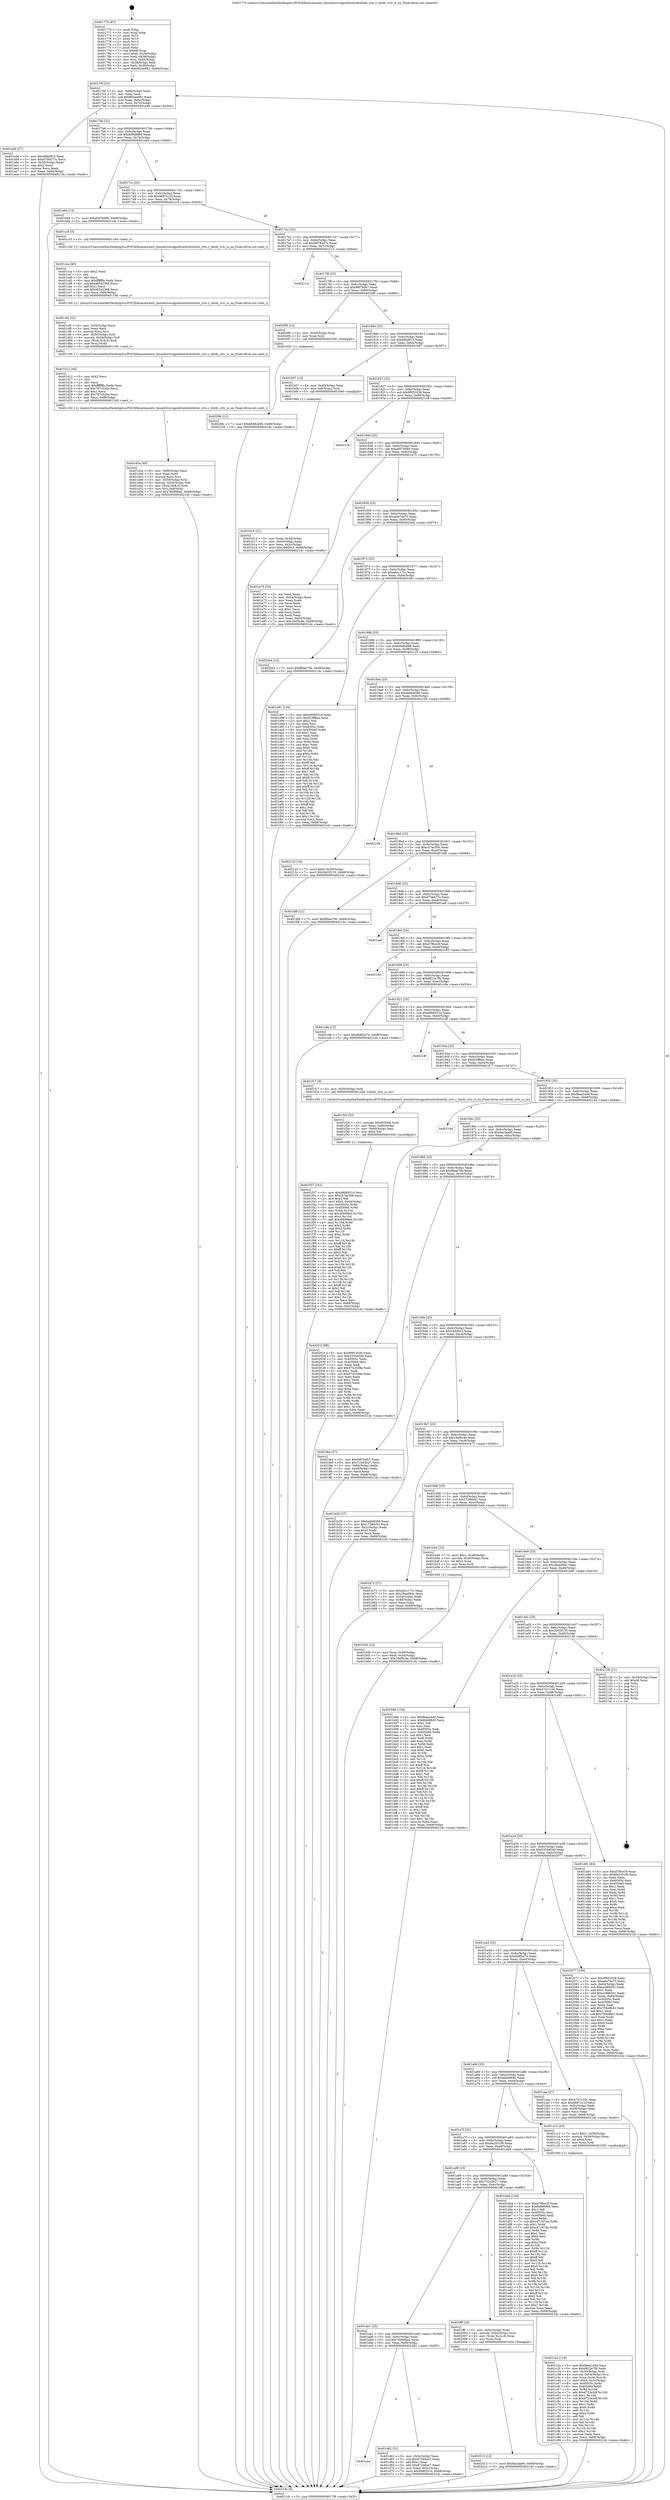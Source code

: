 digraph "0x401770" {
  label = "0x401770 (/mnt/c/Users/mathe/Desktop/tcc/POCII/binaries/extr_linuxdriversgpudrmtilcdctilcdc_crtc.c_tilcdc_crtc_is_on_Final-ollvm.out::main(0))"
  labelloc = "t"
  node[shape=record]

  Entry [label="",width=0.3,height=0.3,shape=circle,fillcolor=black,style=filled]
  "0x40179f" [label="{
     0x40179f [23]\l
     | [instrs]\l
     &nbsp;&nbsp;0x40179f \<+3\>: mov -0x68(%rbp),%eax\l
     &nbsp;&nbsp;0x4017a2 \<+2\>: mov %eax,%ecx\l
     &nbsp;&nbsp;0x4017a4 \<+6\>: sub $0x882ee681,%ecx\l
     &nbsp;&nbsp;0x4017aa \<+3\>: mov %eax,-0x6c(%rbp)\l
     &nbsp;&nbsp;0x4017ad \<+3\>: mov %ecx,-0x70(%rbp)\l
     &nbsp;&nbsp;0x4017b0 \<+6\>: je 0000000000401ad4 \<main+0x364\>\l
  }"]
  "0x401ad4" [label="{
     0x401ad4 [27]\l
     | [instrs]\l
     &nbsp;&nbsp;0x401ad4 \<+5\>: mov $0x99fa8f15,%eax\l
     &nbsp;&nbsp;0x401ad9 \<+5\>: mov $0xd756d77e,%ecx\l
     &nbsp;&nbsp;0x401ade \<+3\>: mov -0x30(%rbp),%edx\l
     &nbsp;&nbsp;0x401ae1 \<+3\>: cmp $0x2,%edx\l
     &nbsp;&nbsp;0x401ae4 \<+3\>: cmovne %ecx,%eax\l
     &nbsp;&nbsp;0x401ae7 \<+3\>: mov %eax,-0x68(%rbp)\l
     &nbsp;&nbsp;0x401aea \<+5\>: jmp 00000000004021dc \<main+0xa6c\>\l
  }"]
  "0x4017b6" [label="{
     0x4017b6 [22]\l
     | [instrs]\l
     &nbsp;&nbsp;0x4017b6 \<+5\>: jmp 00000000004017bb \<main+0x4b\>\l
     &nbsp;&nbsp;0x4017bb \<+3\>: mov -0x6c(%rbp),%eax\l
     &nbsp;&nbsp;0x4017be \<+5\>: sub $0x8d9d9f6d,%eax\l
     &nbsp;&nbsp;0x4017c3 \<+3\>: mov %eax,-0x74(%rbp)\l
     &nbsp;&nbsp;0x4017c6 \<+6\>: je 0000000000401e64 \<main+0x6f4\>\l
  }"]
  "0x4021dc" [label="{
     0x4021dc [5]\l
     | [instrs]\l
     &nbsp;&nbsp;0x4021dc \<+5\>: jmp 000000000040179f \<main+0x2f\>\l
  }"]
  "0x401770" [label="{
     0x401770 [47]\l
     | [instrs]\l
     &nbsp;&nbsp;0x401770 \<+1\>: push %rbp\l
     &nbsp;&nbsp;0x401771 \<+3\>: mov %rsp,%rbp\l
     &nbsp;&nbsp;0x401774 \<+2\>: push %r15\l
     &nbsp;&nbsp;0x401776 \<+2\>: push %r14\l
     &nbsp;&nbsp;0x401778 \<+2\>: push %r13\l
     &nbsp;&nbsp;0x40177a \<+2\>: push %r12\l
     &nbsp;&nbsp;0x40177c \<+1\>: push %rbx\l
     &nbsp;&nbsp;0x40177d \<+7\>: sub $0xd8,%rsp\l
     &nbsp;&nbsp;0x401784 \<+7\>: movl $0x0,-0x34(%rbp)\l
     &nbsp;&nbsp;0x40178b \<+3\>: mov %edi,-0x38(%rbp)\l
     &nbsp;&nbsp;0x40178e \<+4\>: mov %rsi,-0x40(%rbp)\l
     &nbsp;&nbsp;0x401792 \<+3\>: mov -0x38(%rbp),%edi\l
     &nbsp;&nbsp;0x401795 \<+3\>: mov %edi,-0x30(%rbp)\l
     &nbsp;&nbsp;0x401798 \<+7\>: movl $0x882ee681,-0x68(%rbp)\l
  }"]
  Exit [label="",width=0.3,height=0.3,shape=circle,fillcolor=black,style=filled,peripheries=2]
  "0x401e64" [label="{
     0x401e64 [12]\l
     | [instrs]\l
     &nbsp;&nbsp;0x401e64 \<+7\>: movl $0xa0078480,-0x68(%rbp)\l
     &nbsp;&nbsp;0x401e6b \<+5\>: jmp 00000000004021dc \<main+0xa6c\>\l
  }"]
  "0x4017cc" [label="{
     0x4017cc [22]\l
     | [instrs]\l
     &nbsp;&nbsp;0x4017cc \<+5\>: jmp 00000000004017d1 \<main+0x61\>\l
     &nbsp;&nbsp;0x4017d1 \<+3\>: mov -0x6c(%rbp),%eax\l
     &nbsp;&nbsp;0x4017d4 \<+5\>: sub $0x9687e12f,%eax\l
     &nbsp;&nbsp;0x4017d9 \<+3\>: mov %eax,-0x78(%rbp)\l
     &nbsp;&nbsp;0x4017dc \<+6\>: je 0000000000401cc5 \<main+0x555\>\l
  }"]
  "0x4020fc" [label="{
     0x4020fc [12]\l
     | [instrs]\l
     &nbsp;&nbsp;0x4020fc \<+7\>: movl $0xb848cb98,-0x68(%rbp)\l
     &nbsp;&nbsp;0x402103 \<+5\>: jmp 00000000004021dc \<main+0xa6c\>\l
  }"]
  "0x401cc5" [label="{
     0x401cc5 [5]\l
     | [instrs]\l
     &nbsp;&nbsp;0x401cc5 \<+5\>: call 0000000000401160 \<next_i\>\l
     | [calls]\l
     &nbsp;&nbsp;0x401160 \{1\} (/mnt/c/Users/mathe/Desktop/tcc/POCII/binaries/extr_linuxdriversgpudrmtilcdctilcdc_crtc.c_tilcdc_crtc_is_on_Final-ollvm.out::next_i)\l
  }"]
  "0x4017e2" [label="{
     0x4017e2 [22]\l
     | [instrs]\l
     &nbsp;&nbsp;0x4017e2 \<+5\>: jmp 00000000004017e7 \<main+0x77\>\l
     &nbsp;&nbsp;0x4017e7 \<+3\>: mov -0x6c(%rbp),%eax\l
     &nbsp;&nbsp;0x4017ea \<+5\>: sub $0x99783d7e,%eax\l
     &nbsp;&nbsp;0x4017ef \<+3\>: mov %eax,-0x7c(%rbp)\l
     &nbsp;&nbsp;0x4017f2 \<+6\>: je 0000000000402114 \<main+0x9a4\>\l
  }"]
  "0x402013" [label="{
     0x402013 [12]\l
     | [instrs]\l
     &nbsp;&nbsp;0x402013 \<+7\>: movl $0xfea3aa00,-0x68(%rbp)\l
     &nbsp;&nbsp;0x40201a \<+5\>: jmp 00000000004021dc \<main+0xa6c\>\l
  }"]
  "0x402114" [label="{
     0x402114\l
  }", style=dashed]
  "0x4017f8" [label="{
     0x4017f8 [22]\l
     | [instrs]\l
     &nbsp;&nbsp;0x4017f8 \<+5\>: jmp 00000000004017fd \<main+0x8d\>\l
     &nbsp;&nbsp;0x4017fd \<+3\>: mov -0x6c(%rbp),%eax\l
     &nbsp;&nbsp;0x401800 \<+5\>: sub $0x99f7b0b7,%eax\l
     &nbsp;&nbsp;0x401805 \<+3\>: mov %eax,-0x80(%rbp)\l
     &nbsp;&nbsp;0x401808 \<+6\>: je 00000000004020f0 \<main+0x980\>\l
  }"]
  "0x401f37" [label="{
     0x401f37 [161]\l
     | [instrs]\l
     &nbsp;&nbsp;0x401f37 \<+5\>: mov $0xd908551d,%esi\l
     &nbsp;&nbsp;0x401f3c \<+5\>: mov $0xc57ac30b,%ecx\l
     &nbsp;&nbsp;0x401f41 \<+2\>: mov $0x1,%dl\l
     &nbsp;&nbsp;0x401f43 \<+7\>: movl $0x0,-0x64(%rbp)\l
     &nbsp;&nbsp;0x401f4a \<+8\>: mov 0x40505c,%r8d\l
     &nbsp;&nbsp;0x401f52 \<+8\>: mov 0x405060,%r9d\l
     &nbsp;&nbsp;0x401f5a \<+3\>: mov %r8d,%r10d\l
     &nbsp;&nbsp;0x401f5d \<+7\>: sub $0x4f499fe0,%r10d\l
     &nbsp;&nbsp;0x401f64 \<+4\>: sub $0x1,%r10d\l
     &nbsp;&nbsp;0x401f68 \<+7\>: add $0x4f499fe0,%r10d\l
     &nbsp;&nbsp;0x401f6f \<+4\>: imul %r10d,%r8d\l
     &nbsp;&nbsp;0x401f73 \<+4\>: and $0x1,%r8d\l
     &nbsp;&nbsp;0x401f77 \<+4\>: cmp $0x0,%r8d\l
     &nbsp;&nbsp;0x401f7b \<+4\>: sete %r11b\l
     &nbsp;&nbsp;0x401f7f \<+4\>: cmp $0xa,%r9d\l
     &nbsp;&nbsp;0x401f83 \<+3\>: setl %bl\l
     &nbsp;&nbsp;0x401f86 \<+3\>: mov %r11b,%r14b\l
     &nbsp;&nbsp;0x401f89 \<+4\>: xor $0xff,%r14b\l
     &nbsp;&nbsp;0x401f8d \<+3\>: mov %bl,%r15b\l
     &nbsp;&nbsp;0x401f90 \<+4\>: xor $0xff,%r15b\l
     &nbsp;&nbsp;0x401f94 \<+3\>: xor $0x0,%dl\l
     &nbsp;&nbsp;0x401f97 \<+3\>: mov %r14b,%r12b\l
     &nbsp;&nbsp;0x401f9a \<+4\>: and $0x0,%r12b\l
     &nbsp;&nbsp;0x401f9e \<+3\>: and %dl,%r11b\l
     &nbsp;&nbsp;0x401fa1 \<+3\>: mov %r15b,%r13b\l
     &nbsp;&nbsp;0x401fa4 \<+4\>: and $0x0,%r13b\l
     &nbsp;&nbsp;0x401fa8 \<+2\>: and %dl,%bl\l
     &nbsp;&nbsp;0x401faa \<+3\>: or %r11b,%r12b\l
     &nbsp;&nbsp;0x401fad \<+3\>: or %bl,%r13b\l
     &nbsp;&nbsp;0x401fb0 \<+3\>: xor %r13b,%r12b\l
     &nbsp;&nbsp;0x401fb3 \<+3\>: or %r15b,%r14b\l
     &nbsp;&nbsp;0x401fb6 \<+4\>: xor $0xff,%r14b\l
     &nbsp;&nbsp;0x401fba \<+3\>: or $0x0,%dl\l
     &nbsp;&nbsp;0x401fbd \<+3\>: and %dl,%r14b\l
     &nbsp;&nbsp;0x401fc0 \<+3\>: or %r14b,%r12b\l
     &nbsp;&nbsp;0x401fc3 \<+4\>: test $0x1,%r12b\l
     &nbsp;&nbsp;0x401fc7 \<+3\>: cmovne %ecx,%esi\l
     &nbsp;&nbsp;0x401fca \<+3\>: mov %esi,-0x68(%rbp)\l
     &nbsp;&nbsp;0x401fcd \<+6\>: mov %eax,-0xfc(%rbp)\l
     &nbsp;&nbsp;0x401fd3 \<+5\>: jmp 00000000004021dc \<main+0xa6c\>\l
  }"]
  "0x4020f0" [label="{
     0x4020f0 [12]\l
     | [instrs]\l
     &nbsp;&nbsp;0x4020f0 \<+4\>: mov -0x50(%rbp),%rax\l
     &nbsp;&nbsp;0x4020f4 \<+3\>: mov %rax,%rdi\l
     &nbsp;&nbsp;0x4020f7 \<+5\>: call 0000000000401030 \<free@plt\>\l
     | [calls]\l
     &nbsp;&nbsp;0x401030 \{1\} (unknown)\l
  }"]
  "0x40180e" [label="{
     0x40180e [25]\l
     | [instrs]\l
     &nbsp;&nbsp;0x40180e \<+5\>: jmp 0000000000401813 \<main+0xa3\>\l
     &nbsp;&nbsp;0x401813 \<+3\>: mov -0x6c(%rbp),%eax\l
     &nbsp;&nbsp;0x401816 \<+5\>: sub $0x99fa8f15,%eax\l
     &nbsp;&nbsp;0x40181b \<+6\>: mov %eax,-0x84(%rbp)\l
     &nbsp;&nbsp;0x401821 \<+6\>: je 0000000000401b07 \<main+0x397\>\l
  }"]
  "0x401f20" [label="{
     0x401f20 [23]\l
     | [instrs]\l
     &nbsp;&nbsp;0x401f20 \<+10\>: movabs $0x4030b6,%rdi\l
     &nbsp;&nbsp;0x401f2a \<+3\>: mov %eax,-0x60(%rbp)\l
     &nbsp;&nbsp;0x401f2d \<+3\>: mov -0x60(%rbp),%esi\l
     &nbsp;&nbsp;0x401f30 \<+2\>: mov $0x0,%al\l
     &nbsp;&nbsp;0x401f32 \<+5\>: call 0000000000401040 \<printf@plt\>\l
     | [calls]\l
     &nbsp;&nbsp;0x401040 \{1\} (unknown)\l
  }"]
  "0x401b07" [label="{
     0x401b07 [13]\l
     | [instrs]\l
     &nbsp;&nbsp;0x401b07 \<+4\>: mov -0x40(%rbp),%rax\l
     &nbsp;&nbsp;0x401b0b \<+4\>: mov 0x8(%rax),%rdi\l
     &nbsp;&nbsp;0x401b0f \<+5\>: call 0000000000401060 \<atoi@plt\>\l
     | [calls]\l
     &nbsp;&nbsp;0x401060 \{1\} (unknown)\l
  }"]
  "0x401827" [label="{
     0x401827 [25]\l
     | [instrs]\l
     &nbsp;&nbsp;0x401827 \<+5\>: jmp 000000000040182c \<main+0xbc\>\l
     &nbsp;&nbsp;0x40182c \<+3\>: mov -0x6c(%rbp),%eax\l
     &nbsp;&nbsp;0x40182f \<+5\>: sub $0x9f953539,%eax\l
     &nbsp;&nbsp;0x401834 \<+6\>: mov %eax,-0x88(%rbp)\l
     &nbsp;&nbsp;0x40183a \<+6\>: je 00000000004021c8 \<main+0xa58\>\l
  }"]
  "0x401b14" [label="{
     0x401b14 [21]\l
     | [instrs]\l
     &nbsp;&nbsp;0x401b14 \<+3\>: mov %eax,-0x44(%rbp)\l
     &nbsp;&nbsp;0x401b17 \<+3\>: mov -0x44(%rbp),%eax\l
     &nbsp;&nbsp;0x401b1a \<+3\>: mov %eax,-0x2c(%rbp)\l
     &nbsp;&nbsp;0x401b1d \<+7\>: movl $0x24dd0c3,-0x68(%rbp)\l
     &nbsp;&nbsp;0x401b24 \<+5\>: jmp 00000000004021dc \<main+0xa6c\>\l
  }"]
  "0x401aca" [label="{
     0x401aca\l
  }", style=dashed]
  "0x4021c8" [label="{
     0x4021c8\l
  }", style=dashed]
  "0x401840" [label="{
     0x401840 [25]\l
     | [instrs]\l
     &nbsp;&nbsp;0x401840 \<+5\>: jmp 0000000000401845 \<main+0xd5\>\l
     &nbsp;&nbsp;0x401845 \<+3\>: mov -0x6c(%rbp),%eax\l
     &nbsp;&nbsp;0x401848 \<+5\>: sub $0xa0078480,%eax\l
     &nbsp;&nbsp;0x40184d \<+6\>: mov %eax,-0x8c(%rbp)\l
     &nbsp;&nbsp;0x401853 \<+6\>: je 0000000000401e70 \<main+0x700\>\l
  }"]
  "0x401d62" [label="{
     0x401d62 [31]\l
     | [instrs]\l
     &nbsp;&nbsp;0x401d62 \<+3\>: mov -0x5c(%rbp),%eax\l
     &nbsp;&nbsp;0x401d65 \<+5\>: sub $0x87240ae7,%eax\l
     &nbsp;&nbsp;0x401d6a \<+3\>: add $0x1,%eax\l
     &nbsp;&nbsp;0x401d6d \<+5\>: add $0x87240ae7,%eax\l
     &nbsp;&nbsp;0x401d72 \<+3\>: mov %eax,-0x5c(%rbp)\l
     &nbsp;&nbsp;0x401d75 \<+7\>: movl $0x6b8f2d7e,-0x68(%rbp)\l
     &nbsp;&nbsp;0x401d7c \<+5\>: jmp 00000000004021dc \<main+0xa6c\>\l
  }"]
  "0x401e70" [label="{
     0x401e70 [33]\l
     | [instrs]\l
     &nbsp;&nbsp;0x401e70 \<+2\>: xor %eax,%eax\l
     &nbsp;&nbsp;0x401e72 \<+3\>: mov -0x54(%rbp),%ecx\l
     &nbsp;&nbsp;0x401e75 \<+2\>: mov %eax,%edx\l
     &nbsp;&nbsp;0x401e77 \<+2\>: sub %ecx,%edx\l
     &nbsp;&nbsp;0x401e79 \<+2\>: mov %eax,%ecx\l
     &nbsp;&nbsp;0x401e7b \<+3\>: sub $0x1,%ecx\l
     &nbsp;&nbsp;0x401e7e \<+2\>: add %ecx,%edx\l
     &nbsp;&nbsp;0x401e80 \<+2\>: sub %edx,%eax\l
     &nbsp;&nbsp;0x401e82 \<+3\>: mov %eax,-0x54(%rbp)\l
     &nbsp;&nbsp;0x401e85 \<+7\>: movl $0x16ef0c4e,-0x68(%rbp)\l
     &nbsp;&nbsp;0x401e8c \<+5\>: jmp 00000000004021dc \<main+0xa6c\>\l
  }"]
  "0x401859" [label="{
     0x401859 [25]\l
     | [instrs]\l
     &nbsp;&nbsp;0x401859 \<+5\>: jmp 000000000040185e \<main+0xee\>\l
     &nbsp;&nbsp;0x40185e \<+3\>: mov -0x6c(%rbp),%eax\l
     &nbsp;&nbsp;0x401861 \<+5\>: sub $0xa0e74e75,%eax\l
     &nbsp;&nbsp;0x401866 \<+6\>: mov %eax,-0x90(%rbp)\l
     &nbsp;&nbsp;0x40186c \<+6\>: je 00000000004020e4 \<main+0x974\>\l
  }"]
  "0x401ab1" [label="{
     0x401ab1 [25]\l
     | [instrs]\l
     &nbsp;&nbsp;0x401ab1 \<+5\>: jmp 0000000000401ab6 \<main+0x346\>\l
     &nbsp;&nbsp;0x401ab6 \<+3\>: mov -0x6c(%rbp),%eax\l
     &nbsp;&nbsp;0x401ab9 \<+5\>: sub $0x78d89ba2,%eax\l
     &nbsp;&nbsp;0x401abe \<+6\>: mov %eax,-0xf0(%rbp)\l
     &nbsp;&nbsp;0x401ac4 \<+6\>: je 0000000000401d62 \<main+0x5f2\>\l
  }"]
  "0x4020e4" [label="{
     0x4020e4 [12]\l
     | [instrs]\l
     &nbsp;&nbsp;0x4020e4 \<+7\>: movl $0xff4ae70b,-0x68(%rbp)\l
     &nbsp;&nbsp;0x4020eb \<+5\>: jmp 00000000004021dc \<main+0xa6c\>\l
  }"]
  "0x401872" [label="{
     0x401872 [25]\l
     | [instrs]\l
     &nbsp;&nbsp;0x401872 \<+5\>: jmp 0000000000401877 \<main+0x107\>\l
     &nbsp;&nbsp;0x401877 \<+3\>: mov -0x6c(%rbp),%eax\l
     &nbsp;&nbsp;0x40187a \<+5\>: sub $0xa6cc171c,%eax\l
     &nbsp;&nbsp;0x40187f \<+6\>: mov %eax,-0x94(%rbp)\l
     &nbsp;&nbsp;0x401885 \<+6\>: je 0000000000401e91 \<main+0x721\>\l
  }"]
  "0x401fff" [label="{
     0x401fff [20]\l
     | [instrs]\l
     &nbsp;&nbsp;0x401fff \<+4\>: mov -0x50(%rbp),%rax\l
     &nbsp;&nbsp;0x402003 \<+4\>: movslq -0x64(%rbp),%rcx\l
     &nbsp;&nbsp;0x402007 \<+4\>: mov (%rax,%rcx,8),%rax\l
     &nbsp;&nbsp;0x40200b \<+3\>: mov %rax,%rdi\l
     &nbsp;&nbsp;0x40200e \<+5\>: call 0000000000401030 \<free@plt\>\l
     | [calls]\l
     &nbsp;&nbsp;0x401030 \{1\} (unknown)\l
  }"]
  "0x401e91" [label="{
     0x401e91 [134]\l
     | [instrs]\l
     &nbsp;&nbsp;0x401e91 \<+5\>: mov $0xd908551d,%eax\l
     &nbsp;&nbsp;0x401e96 \<+5\>: mov $0xf23ff6ea,%ecx\l
     &nbsp;&nbsp;0x401e9b \<+2\>: mov $0x1,%dl\l
     &nbsp;&nbsp;0x401e9d \<+2\>: xor %esi,%esi\l
     &nbsp;&nbsp;0x401e9f \<+7\>: mov 0x40505c,%edi\l
     &nbsp;&nbsp;0x401ea6 \<+8\>: mov 0x405060,%r8d\l
     &nbsp;&nbsp;0x401eae \<+3\>: sub $0x1,%esi\l
     &nbsp;&nbsp;0x401eb1 \<+3\>: mov %edi,%r9d\l
     &nbsp;&nbsp;0x401eb4 \<+3\>: add %esi,%r9d\l
     &nbsp;&nbsp;0x401eb7 \<+4\>: imul %r9d,%edi\l
     &nbsp;&nbsp;0x401ebb \<+3\>: and $0x1,%edi\l
     &nbsp;&nbsp;0x401ebe \<+3\>: cmp $0x0,%edi\l
     &nbsp;&nbsp;0x401ec1 \<+4\>: sete %r10b\l
     &nbsp;&nbsp;0x401ec5 \<+4\>: cmp $0xa,%r8d\l
     &nbsp;&nbsp;0x401ec9 \<+4\>: setl %r11b\l
     &nbsp;&nbsp;0x401ecd \<+3\>: mov %r10b,%bl\l
     &nbsp;&nbsp;0x401ed0 \<+3\>: xor $0xff,%bl\l
     &nbsp;&nbsp;0x401ed3 \<+3\>: mov %r11b,%r14b\l
     &nbsp;&nbsp;0x401ed6 \<+4\>: xor $0xff,%r14b\l
     &nbsp;&nbsp;0x401eda \<+3\>: xor $0x1,%dl\l
     &nbsp;&nbsp;0x401edd \<+3\>: mov %bl,%r15b\l
     &nbsp;&nbsp;0x401ee0 \<+4\>: and $0xff,%r15b\l
     &nbsp;&nbsp;0x401ee4 \<+3\>: and %dl,%r10b\l
     &nbsp;&nbsp;0x401ee7 \<+3\>: mov %r14b,%r12b\l
     &nbsp;&nbsp;0x401eea \<+4\>: and $0xff,%r12b\l
     &nbsp;&nbsp;0x401eee \<+3\>: and %dl,%r11b\l
     &nbsp;&nbsp;0x401ef1 \<+3\>: or %r10b,%r15b\l
     &nbsp;&nbsp;0x401ef4 \<+3\>: or %r11b,%r12b\l
     &nbsp;&nbsp;0x401ef7 \<+3\>: xor %r12b,%r15b\l
     &nbsp;&nbsp;0x401efa \<+3\>: or %r14b,%bl\l
     &nbsp;&nbsp;0x401efd \<+3\>: xor $0xff,%bl\l
     &nbsp;&nbsp;0x401f00 \<+3\>: or $0x1,%dl\l
     &nbsp;&nbsp;0x401f03 \<+2\>: and %dl,%bl\l
     &nbsp;&nbsp;0x401f05 \<+3\>: or %bl,%r15b\l
     &nbsp;&nbsp;0x401f08 \<+4\>: test $0x1,%r15b\l
     &nbsp;&nbsp;0x401f0c \<+3\>: cmovne %ecx,%eax\l
     &nbsp;&nbsp;0x401f0f \<+3\>: mov %eax,-0x68(%rbp)\l
     &nbsp;&nbsp;0x401f12 \<+5\>: jmp 00000000004021dc \<main+0xa6c\>\l
  }"]
  "0x40188b" [label="{
     0x40188b [25]\l
     | [instrs]\l
     &nbsp;&nbsp;0x40188b \<+5\>: jmp 0000000000401890 \<main+0x120\>\l
     &nbsp;&nbsp;0x401890 \<+3\>: mov -0x6c(%rbp),%eax\l
     &nbsp;&nbsp;0x401893 \<+5\>: sub $0xb848cb98,%eax\l
     &nbsp;&nbsp;0x401898 \<+6\>: mov %eax,-0x98(%rbp)\l
     &nbsp;&nbsp;0x40189e \<+6\>: je 0000000000402125 \<main+0x9b5\>\l
  }"]
  "0x401a98" [label="{
     0x401a98 [25]\l
     | [instrs]\l
     &nbsp;&nbsp;0x401a98 \<+5\>: jmp 0000000000401a9d \<main+0x32d\>\l
     &nbsp;&nbsp;0x401a9d \<+3\>: mov -0x6c(%rbp),%eax\l
     &nbsp;&nbsp;0x401aa0 \<+5\>: sub $0x732d3b27,%eax\l
     &nbsp;&nbsp;0x401aa5 \<+6\>: mov %eax,-0xec(%rbp)\l
     &nbsp;&nbsp;0x401aab \<+6\>: je 0000000000401fff \<main+0x88f\>\l
  }"]
  "0x402125" [label="{
     0x402125 [19]\l
     | [instrs]\l
     &nbsp;&nbsp;0x402125 \<+7\>: movl $0x0,-0x34(%rbp)\l
     &nbsp;&nbsp;0x40212c \<+7\>: movl $0x2b02f135,-0x68(%rbp)\l
     &nbsp;&nbsp;0x402133 \<+5\>: jmp 00000000004021dc \<main+0xa6c\>\l
  }"]
  "0x4018a4" [label="{
     0x4018a4 [25]\l
     | [instrs]\l
     &nbsp;&nbsp;0x4018a4 \<+5\>: jmp 00000000004018a9 \<main+0x139\>\l
     &nbsp;&nbsp;0x4018a9 \<+3\>: mov -0x6c(%rbp),%eax\l
     &nbsp;&nbsp;0x4018ac \<+5\>: sub $0xbebb828d,%eax\l
     &nbsp;&nbsp;0x4018b1 \<+6\>: mov %eax,-0x9c(%rbp)\l
     &nbsp;&nbsp;0x4018b7 \<+6\>: je 0000000000402108 \<main+0x998\>\l
  }"]
  "0x401dd4" [label="{
     0x401dd4 [144]\l
     | [instrs]\l
     &nbsp;&nbsp;0x401dd4 \<+5\>: mov $0xd7f6ce3f,%eax\l
     &nbsp;&nbsp;0x401dd9 \<+5\>: mov $0x8d9d9f6d,%ecx\l
     &nbsp;&nbsp;0x401dde \<+2\>: mov $0x1,%dl\l
     &nbsp;&nbsp;0x401de0 \<+7\>: mov 0x40505c,%esi\l
     &nbsp;&nbsp;0x401de7 \<+7\>: mov 0x405060,%edi\l
     &nbsp;&nbsp;0x401dee \<+3\>: mov %esi,%r8d\l
     &nbsp;&nbsp;0x401df1 \<+7\>: sub $0xc47197da,%r8d\l
     &nbsp;&nbsp;0x401df8 \<+4\>: sub $0x1,%r8d\l
     &nbsp;&nbsp;0x401dfc \<+7\>: add $0xc47197da,%r8d\l
     &nbsp;&nbsp;0x401e03 \<+4\>: imul %r8d,%esi\l
     &nbsp;&nbsp;0x401e07 \<+3\>: and $0x1,%esi\l
     &nbsp;&nbsp;0x401e0a \<+3\>: cmp $0x0,%esi\l
     &nbsp;&nbsp;0x401e0d \<+4\>: sete %r9b\l
     &nbsp;&nbsp;0x401e11 \<+3\>: cmp $0xa,%edi\l
     &nbsp;&nbsp;0x401e14 \<+4\>: setl %r10b\l
     &nbsp;&nbsp;0x401e18 \<+3\>: mov %r9b,%r11b\l
     &nbsp;&nbsp;0x401e1b \<+4\>: xor $0xff,%r11b\l
     &nbsp;&nbsp;0x401e1f \<+3\>: mov %r10b,%bl\l
     &nbsp;&nbsp;0x401e22 \<+3\>: xor $0xff,%bl\l
     &nbsp;&nbsp;0x401e25 \<+3\>: xor $0x0,%dl\l
     &nbsp;&nbsp;0x401e28 \<+3\>: mov %r11b,%r14b\l
     &nbsp;&nbsp;0x401e2b \<+4\>: and $0x0,%r14b\l
     &nbsp;&nbsp;0x401e2f \<+3\>: and %dl,%r9b\l
     &nbsp;&nbsp;0x401e32 \<+3\>: mov %bl,%r15b\l
     &nbsp;&nbsp;0x401e35 \<+4\>: and $0x0,%r15b\l
     &nbsp;&nbsp;0x401e39 \<+3\>: and %dl,%r10b\l
     &nbsp;&nbsp;0x401e3c \<+3\>: or %r9b,%r14b\l
     &nbsp;&nbsp;0x401e3f \<+3\>: or %r10b,%r15b\l
     &nbsp;&nbsp;0x401e42 \<+3\>: xor %r15b,%r14b\l
     &nbsp;&nbsp;0x401e45 \<+3\>: or %bl,%r11b\l
     &nbsp;&nbsp;0x401e48 \<+4\>: xor $0xff,%r11b\l
     &nbsp;&nbsp;0x401e4c \<+3\>: or $0x0,%dl\l
     &nbsp;&nbsp;0x401e4f \<+3\>: and %dl,%r11b\l
     &nbsp;&nbsp;0x401e52 \<+3\>: or %r11b,%r14b\l
     &nbsp;&nbsp;0x401e55 \<+4\>: test $0x1,%r14b\l
     &nbsp;&nbsp;0x401e59 \<+3\>: cmovne %ecx,%eax\l
     &nbsp;&nbsp;0x401e5c \<+3\>: mov %eax,-0x68(%rbp)\l
     &nbsp;&nbsp;0x401e5f \<+5\>: jmp 00000000004021dc \<main+0xa6c\>\l
  }"]
  "0x402108" [label="{
     0x402108\l
  }", style=dashed]
  "0x4018bd" [label="{
     0x4018bd [25]\l
     | [instrs]\l
     &nbsp;&nbsp;0x4018bd \<+5\>: jmp 00000000004018c2 \<main+0x152\>\l
     &nbsp;&nbsp;0x4018c2 \<+3\>: mov -0x6c(%rbp),%eax\l
     &nbsp;&nbsp;0x4018c5 \<+5\>: sub $0xc57ac30b,%eax\l
     &nbsp;&nbsp;0x4018ca \<+6\>: mov %eax,-0xa0(%rbp)\l
     &nbsp;&nbsp;0x4018d0 \<+6\>: je 0000000000401fd8 \<main+0x868\>\l
  }"]
  "0x401d3a" [label="{
     0x401d3a [40]\l
     | [instrs]\l
     &nbsp;&nbsp;0x401d3a \<+6\>: mov -0xf8(%rbp),%ecx\l
     &nbsp;&nbsp;0x401d40 \<+3\>: imul %eax,%ecx\l
     &nbsp;&nbsp;0x401d43 \<+3\>: movslq %ecx,%rsi\l
     &nbsp;&nbsp;0x401d46 \<+4\>: mov -0x50(%rbp),%rdi\l
     &nbsp;&nbsp;0x401d4a \<+4\>: movslq -0x54(%rbp),%r8\l
     &nbsp;&nbsp;0x401d4e \<+4\>: mov (%rdi,%r8,8),%rdi\l
     &nbsp;&nbsp;0x401d52 \<+4\>: mov %rsi,0x8(%rdi)\l
     &nbsp;&nbsp;0x401d56 \<+7\>: movl $0x78d89ba2,-0x68(%rbp)\l
     &nbsp;&nbsp;0x401d5d \<+5\>: jmp 00000000004021dc \<main+0xa6c\>\l
  }"]
  "0x401fd8" [label="{
     0x401fd8 [12]\l
     | [instrs]\l
     &nbsp;&nbsp;0x401fd8 \<+7\>: movl $0xff4ae70b,-0x68(%rbp)\l
     &nbsp;&nbsp;0x401fdf \<+5\>: jmp 00000000004021dc \<main+0xa6c\>\l
  }"]
  "0x4018d6" [label="{
     0x4018d6 [25]\l
     | [instrs]\l
     &nbsp;&nbsp;0x4018d6 \<+5\>: jmp 00000000004018db \<main+0x16b\>\l
     &nbsp;&nbsp;0x4018db \<+3\>: mov -0x6c(%rbp),%eax\l
     &nbsp;&nbsp;0x4018de \<+5\>: sub $0xd756d77e,%eax\l
     &nbsp;&nbsp;0x4018e3 \<+6\>: mov %eax,-0xa4(%rbp)\l
     &nbsp;&nbsp;0x4018e9 \<+6\>: je 0000000000401aef \<main+0x37f\>\l
  }"]
  "0x401d12" [label="{
     0x401d12 [40]\l
     | [instrs]\l
     &nbsp;&nbsp;0x401d12 \<+5\>: mov $0x2,%ecx\l
     &nbsp;&nbsp;0x401d17 \<+1\>: cltd\l
     &nbsp;&nbsp;0x401d18 \<+2\>: idiv %ecx\l
     &nbsp;&nbsp;0x401d1a \<+6\>: imul $0xfffffffe,%edx,%ecx\l
     &nbsp;&nbsp;0x401d20 \<+6\>: sub $0x787c526e,%ecx\l
     &nbsp;&nbsp;0x401d26 \<+3\>: add $0x1,%ecx\l
     &nbsp;&nbsp;0x401d29 \<+6\>: add $0x787c526e,%ecx\l
     &nbsp;&nbsp;0x401d2f \<+6\>: mov %ecx,-0xf8(%rbp)\l
     &nbsp;&nbsp;0x401d35 \<+5\>: call 0000000000401160 \<next_i\>\l
     | [calls]\l
     &nbsp;&nbsp;0x401160 \{1\} (/mnt/c/Users/mathe/Desktop/tcc/POCII/binaries/extr_linuxdriversgpudrmtilcdctilcdc_crtc.c_tilcdc_crtc_is_on_Final-ollvm.out::next_i)\l
  }"]
  "0x401aef" [label="{
     0x401aef\l
  }", style=dashed]
  "0x4018ef" [label="{
     0x4018ef [25]\l
     | [instrs]\l
     &nbsp;&nbsp;0x4018ef \<+5\>: jmp 00000000004018f4 \<main+0x184\>\l
     &nbsp;&nbsp;0x4018f4 \<+3\>: mov -0x6c(%rbp),%eax\l
     &nbsp;&nbsp;0x4018f7 \<+5\>: sub $0xd7f6ce3f,%eax\l
     &nbsp;&nbsp;0x4018fc \<+6\>: mov %eax,-0xa8(%rbp)\l
     &nbsp;&nbsp;0x401902 \<+6\>: je 0000000000402183 \<main+0xa13\>\l
  }"]
  "0x401cf2" [label="{
     0x401cf2 [32]\l
     | [instrs]\l
     &nbsp;&nbsp;0x401cf2 \<+6\>: mov -0xf4(%rbp),%ecx\l
     &nbsp;&nbsp;0x401cf8 \<+3\>: imul %eax,%ecx\l
     &nbsp;&nbsp;0x401cfb \<+3\>: movslq %ecx,%rsi\l
     &nbsp;&nbsp;0x401cfe \<+4\>: mov -0x50(%rbp),%rdi\l
     &nbsp;&nbsp;0x401d02 \<+4\>: movslq -0x54(%rbp),%r8\l
     &nbsp;&nbsp;0x401d06 \<+4\>: mov (%rdi,%r8,8),%rdi\l
     &nbsp;&nbsp;0x401d0a \<+3\>: mov %rsi,(%rdi)\l
     &nbsp;&nbsp;0x401d0d \<+5\>: call 0000000000401160 \<next_i\>\l
     | [calls]\l
     &nbsp;&nbsp;0x401160 \{1\} (/mnt/c/Users/mathe/Desktop/tcc/POCII/binaries/extr_linuxdriversgpudrmtilcdctilcdc_crtc.c_tilcdc_crtc_is_on_Final-ollvm.out::next_i)\l
  }"]
  "0x402183" [label="{
     0x402183\l
  }", style=dashed]
  "0x401908" [label="{
     0x401908 [25]\l
     | [instrs]\l
     &nbsp;&nbsp;0x401908 \<+5\>: jmp 000000000040190d \<main+0x19d\>\l
     &nbsp;&nbsp;0x40190d \<+3\>: mov -0x6c(%rbp),%eax\l
     &nbsp;&nbsp;0x401910 \<+5\>: sub $0xd822e7fb,%eax\l
     &nbsp;&nbsp;0x401915 \<+6\>: mov %eax,-0xac(%rbp)\l
     &nbsp;&nbsp;0x40191b \<+6\>: je 0000000000401c9e \<main+0x52e\>\l
  }"]
  "0x401cca" [label="{
     0x401cca [40]\l
     | [instrs]\l
     &nbsp;&nbsp;0x401cca \<+5\>: mov $0x2,%ecx\l
     &nbsp;&nbsp;0x401ccf \<+1\>: cltd\l
     &nbsp;&nbsp;0x401cd0 \<+2\>: idiv %ecx\l
     &nbsp;&nbsp;0x401cd2 \<+6\>: imul $0xfffffffe,%edx,%ecx\l
     &nbsp;&nbsp;0x401cd8 \<+6\>: sub $0xa85d2368,%ecx\l
     &nbsp;&nbsp;0x401cde \<+3\>: add $0x1,%ecx\l
     &nbsp;&nbsp;0x401ce1 \<+6\>: add $0xa85d2368,%ecx\l
     &nbsp;&nbsp;0x401ce7 \<+6\>: mov %ecx,-0xf4(%rbp)\l
     &nbsp;&nbsp;0x401ced \<+5\>: call 0000000000401160 \<next_i\>\l
     | [calls]\l
     &nbsp;&nbsp;0x401160 \{1\} (/mnt/c/Users/mathe/Desktop/tcc/POCII/binaries/extr_linuxdriversgpudrmtilcdctilcdc_crtc.c_tilcdc_crtc_is_on_Final-ollvm.out::next_i)\l
  }"]
  "0x401c9e" [label="{
     0x401c9e [12]\l
     | [instrs]\l
     &nbsp;&nbsp;0x401c9e \<+7\>: movl $0x6b8f2d7e,-0x68(%rbp)\l
     &nbsp;&nbsp;0x401ca5 \<+5\>: jmp 00000000004021dc \<main+0xa6c\>\l
  }"]
  "0x401921" [label="{
     0x401921 [25]\l
     | [instrs]\l
     &nbsp;&nbsp;0x401921 \<+5\>: jmp 0000000000401926 \<main+0x1b6\>\l
     &nbsp;&nbsp;0x401926 \<+3\>: mov -0x6c(%rbp),%eax\l
     &nbsp;&nbsp;0x401929 \<+5\>: sub $0xd908551d,%eax\l
     &nbsp;&nbsp;0x40192e \<+6\>: mov %eax,-0xb0(%rbp)\l
     &nbsp;&nbsp;0x401934 \<+6\>: je 000000000040218f \<main+0xa1f\>\l
  }"]
  "0x401c2a" [label="{
     0x401c2a [116]\l
     | [instrs]\l
     &nbsp;&nbsp;0x401c2a \<+5\>: mov $0xfbea24dd,%ecx\l
     &nbsp;&nbsp;0x401c2f \<+5\>: mov $0xd822e7fb,%edx\l
     &nbsp;&nbsp;0x401c34 \<+4\>: mov -0x50(%rbp),%rdi\l
     &nbsp;&nbsp;0x401c38 \<+4\>: movslq -0x54(%rbp),%rsi\l
     &nbsp;&nbsp;0x401c3c \<+4\>: mov %rax,(%rdi,%rsi,8)\l
     &nbsp;&nbsp;0x401c40 \<+7\>: movl $0x0,-0x5c(%rbp)\l
     &nbsp;&nbsp;0x401c47 \<+8\>: mov 0x40505c,%r8d\l
     &nbsp;&nbsp;0x401c4f \<+8\>: mov 0x405060,%r9d\l
     &nbsp;&nbsp;0x401c57 \<+3\>: mov %r8d,%r10d\l
     &nbsp;&nbsp;0x401c5a \<+7\>: add $0xd723e5df,%r10d\l
     &nbsp;&nbsp;0x401c61 \<+4\>: sub $0x1,%r10d\l
     &nbsp;&nbsp;0x401c65 \<+7\>: sub $0xd723e5df,%r10d\l
     &nbsp;&nbsp;0x401c6c \<+4\>: imul %r10d,%r8d\l
     &nbsp;&nbsp;0x401c70 \<+4\>: and $0x1,%r8d\l
     &nbsp;&nbsp;0x401c74 \<+4\>: cmp $0x0,%r8d\l
     &nbsp;&nbsp;0x401c78 \<+4\>: sete %r11b\l
     &nbsp;&nbsp;0x401c7c \<+4\>: cmp $0xa,%r9d\l
     &nbsp;&nbsp;0x401c80 \<+3\>: setl %bl\l
     &nbsp;&nbsp;0x401c83 \<+3\>: mov %r11b,%r14b\l
     &nbsp;&nbsp;0x401c86 \<+3\>: and %bl,%r14b\l
     &nbsp;&nbsp;0x401c89 \<+3\>: xor %bl,%r11b\l
     &nbsp;&nbsp;0x401c8c \<+3\>: or %r11b,%r14b\l
     &nbsp;&nbsp;0x401c8f \<+4\>: test $0x1,%r14b\l
     &nbsp;&nbsp;0x401c93 \<+3\>: cmovne %edx,%ecx\l
     &nbsp;&nbsp;0x401c96 \<+3\>: mov %ecx,-0x68(%rbp)\l
     &nbsp;&nbsp;0x401c99 \<+5\>: jmp 00000000004021dc \<main+0xa6c\>\l
  }"]
  "0x40218f" [label="{
     0x40218f\l
  }", style=dashed]
  "0x40193a" [label="{
     0x40193a [25]\l
     | [instrs]\l
     &nbsp;&nbsp;0x40193a \<+5\>: jmp 000000000040193f \<main+0x1cf\>\l
     &nbsp;&nbsp;0x40193f \<+3\>: mov -0x6c(%rbp),%eax\l
     &nbsp;&nbsp;0x401942 \<+5\>: sub $0xf23ff6ea,%eax\l
     &nbsp;&nbsp;0x401947 \<+6\>: mov %eax,-0xb4(%rbp)\l
     &nbsp;&nbsp;0x40194d \<+6\>: je 0000000000401f17 \<main+0x7a7\>\l
  }"]
  "0x401a7f" [label="{
     0x401a7f [25]\l
     | [instrs]\l
     &nbsp;&nbsp;0x401a7f \<+5\>: jmp 0000000000401a84 \<main+0x314\>\l
     &nbsp;&nbsp;0x401a84 \<+3\>: mov -0x6c(%rbp),%eax\l
     &nbsp;&nbsp;0x401a87 \<+5\>: sub $0x6e2051f9,%eax\l
     &nbsp;&nbsp;0x401a8c \<+6\>: mov %eax,-0xe8(%rbp)\l
     &nbsp;&nbsp;0x401a92 \<+6\>: je 0000000000401dd4 \<main+0x664\>\l
  }"]
  "0x401f17" [label="{
     0x401f17 [9]\l
     | [instrs]\l
     &nbsp;&nbsp;0x401f17 \<+4\>: mov -0x50(%rbp),%rdi\l
     &nbsp;&nbsp;0x401f1b \<+5\>: call 0000000000401240 \<tilcdc_crtc_is_on\>\l
     | [calls]\l
     &nbsp;&nbsp;0x401240 \{1\} (/mnt/c/Users/mathe/Desktop/tcc/POCII/binaries/extr_linuxdriversgpudrmtilcdctilcdc_crtc.c_tilcdc_crtc_is_on_Final-ollvm.out::tilcdc_crtc_is_on)\l
  }"]
  "0x401953" [label="{
     0x401953 [25]\l
     | [instrs]\l
     &nbsp;&nbsp;0x401953 \<+5\>: jmp 0000000000401958 \<main+0x1e8\>\l
     &nbsp;&nbsp;0x401958 \<+3\>: mov -0x6c(%rbp),%eax\l
     &nbsp;&nbsp;0x40195b \<+5\>: sub $0xfbea24dd,%eax\l
     &nbsp;&nbsp;0x401960 \<+6\>: mov %eax,-0xb8(%rbp)\l
     &nbsp;&nbsp;0x401966 \<+6\>: je 000000000040214d \<main+0x9dd\>\l
  }"]
  "0x401c13" [label="{
     0x401c13 [23]\l
     | [instrs]\l
     &nbsp;&nbsp;0x401c13 \<+7\>: movl $0x1,-0x58(%rbp)\l
     &nbsp;&nbsp;0x401c1a \<+4\>: movslq -0x58(%rbp),%rax\l
     &nbsp;&nbsp;0x401c1e \<+4\>: shl $0x4,%rax\l
     &nbsp;&nbsp;0x401c22 \<+3\>: mov %rax,%rdi\l
     &nbsp;&nbsp;0x401c25 \<+5\>: call 0000000000401050 \<malloc@plt\>\l
     | [calls]\l
     &nbsp;&nbsp;0x401050 \{1\} (unknown)\l
  }"]
  "0x40214d" [label="{
     0x40214d\l
  }", style=dashed]
  "0x40196c" [label="{
     0x40196c [25]\l
     | [instrs]\l
     &nbsp;&nbsp;0x40196c \<+5\>: jmp 0000000000401971 \<main+0x201\>\l
     &nbsp;&nbsp;0x401971 \<+3\>: mov -0x6c(%rbp),%eax\l
     &nbsp;&nbsp;0x401974 \<+5\>: sub $0xfea3aa00,%eax\l
     &nbsp;&nbsp;0x401979 \<+6\>: mov %eax,-0xbc(%rbp)\l
     &nbsp;&nbsp;0x40197f \<+6\>: je 000000000040201f \<main+0x8af\>\l
  }"]
  "0x401a66" [label="{
     0x401a66 [25]\l
     | [instrs]\l
     &nbsp;&nbsp;0x401a66 \<+5\>: jmp 0000000000401a6b \<main+0x2fb\>\l
     &nbsp;&nbsp;0x401a6b \<+3\>: mov -0x6c(%rbp),%eax\l
     &nbsp;&nbsp;0x401a6e \<+5\>: sub $0x6bfe96d2,%eax\l
     &nbsp;&nbsp;0x401a73 \<+6\>: mov %eax,-0xe4(%rbp)\l
     &nbsp;&nbsp;0x401a79 \<+6\>: je 0000000000401c13 \<main+0x4a3\>\l
  }"]
  "0x40201f" [label="{
     0x40201f [88]\l
     | [instrs]\l
     &nbsp;&nbsp;0x40201f \<+5\>: mov $0x9f953539,%eax\l
     &nbsp;&nbsp;0x402024 \<+5\>: mov $0x5350d54b,%ecx\l
     &nbsp;&nbsp;0x402029 \<+7\>: mov 0x40505c,%edx\l
     &nbsp;&nbsp;0x402030 \<+7\>: mov 0x405060,%esi\l
     &nbsp;&nbsp;0x402037 \<+2\>: mov %edx,%edi\l
     &nbsp;&nbsp;0x402039 \<+6\>: add $0x9742508e,%edi\l
     &nbsp;&nbsp;0x40203f \<+3\>: sub $0x1,%edi\l
     &nbsp;&nbsp;0x402042 \<+6\>: sub $0x9742508e,%edi\l
     &nbsp;&nbsp;0x402048 \<+3\>: imul %edi,%edx\l
     &nbsp;&nbsp;0x40204b \<+3\>: and $0x1,%edx\l
     &nbsp;&nbsp;0x40204e \<+3\>: cmp $0x0,%edx\l
     &nbsp;&nbsp;0x402051 \<+4\>: sete %r8b\l
     &nbsp;&nbsp;0x402055 \<+3\>: cmp $0xa,%esi\l
     &nbsp;&nbsp;0x402058 \<+4\>: setl %r9b\l
     &nbsp;&nbsp;0x40205c \<+3\>: mov %r8b,%r10b\l
     &nbsp;&nbsp;0x40205f \<+3\>: and %r9b,%r10b\l
     &nbsp;&nbsp;0x402062 \<+3\>: xor %r9b,%r8b\l
     &nbsp;&nbsp;0x402065 \<+3\>: or %r8b,%r10b\l
     &nbsp;&nbsp;0x402068 \<+4\>: test $0x1,%r10b\l
     &nbsp;&nbsp;0x40206c \<+3\>: cmovne %ecx,%eax\l
     &nbsp;&nbsp;0x40206f \<+3\>: mov %eax,-0x68(%rbp)\l
     &nbsp;&nbsp;0x402072 \<+5\>: jmp 00000000004021dc \<main+0xa6c\>\l
  }"]
  "0x401985" [label="{
     0x401985 [25]\l
     | [instrs]\l
     &nbsp;&nbsp;0x401985 \<+5\>: jmp 000000000040198a \<main+0x21a\>\l
     &nbsp;&nbsp;0x40198a \<+3\>: mov -0x6c(%rbp),%eax\l
     &nbsp;&nbsp;0x40198d \<+5\>: sub $0xff4ae70b,%eax\l
     &nbsp;&nbsp;0x401992 \<+6\>: mov %eax,-0xc0(%rbp)\l
     &nbsp;&nbsp;0x401998 \<+6\>: je 0000000000401fe4 \<main+0x874\>\l
  }"]
  "0x401caa" [label="{
     0x401caa [27]\l
     | [instrs]\l
     &nbsp;&nbsp;0x401caa \<+5\>: mov $0x4747c10c,%eax\l
     &nbsp;&nbsp;0x401caf \<+5\>: mov $0x9687e12f,%ecx\l
     &nbsp;&nbsp;0x401cb4 \<+3\>: mov -0x5c(%rbp),%edx\l
     &nbsp;&nbsp;0x401cb7 \<+3\>: cmp -0x58(%rbp),%edx\l
     &nbsp;&nbsp;0x401cba \<+3\>: cmovl %ecx,%eax\l
     &nbsp;&nbsp;0x401cbd \<+3\>: mov %eax,-0x68(%rbp)\l
     &nbsp;&nbsp;0x401cc0 \<+5\>: jmp 00000000004021dc \<main+0xa6c\>\l
  }"]
  "0x401fe4" [label="{
     0x401fe4 [27]\l
     | [instrs]\l
     &nbsp;&nbsp;0x401fe4 \<+5\>: mov $0x99f7b0b7,%eax\l
     &nbsp;&nbsp;0x401fe9 \<+5\>: mov $0x732d3b27,%ecx\l
     &nbsp;&nbsp;0x401fee \<+3\>: mov -0x64(%rbp),%edx\l
     &nbsp;&nbsp;0x401ff1 \<+3\>: cmp -0x48(%rbp),%edx\l
     &nbsp;&nbsp;0x401ff4 \<+3\>: cmovl %ecx,%eax\l
     &nbsp;&nbsp;0x401ff7 \<+3\>: mov %eax,-0x68(%rbp)\l
     &nbsp;&nbsp;0x401ffa \<+5\>: jmp 00000000004021dc \<main+0xa6c\>\l
  }"]
  "0x40199e" [label="{
     0x40199e [25]\l
     | [instrs]\l
     &nbsp;&nbsp;0x40199e \<+5\>: jmp 00000000004019a3 \<main+0x233\>\l
     &nbsp;&nbsp;0x4019a3 \<+3\>: mov -0x6c(%rbp),%eax\l
     &nbsp;&nbsp;0x4019a6 \<+5\>: sub $0x24dd0c3,%eax\l
     &nbsp;&nbsp;0x4019ab \<+6\>: mov %eax,-0xc4(%rbp)\l
     &nbsp;&nbsp;0x4019b1 \<+6\>: je 0000000000401b29 \<main+0x3b9\>\l
  }"]
  "0x401a4d" [label="{
     0x401a4d [25]\l
     | [instrs]\l
     &nbsp;&nbsp;0x401a4d \<+5\>: jmp 0000000000401a52 \<main+0x2e2\>\l
     &nbsp;&nbsp;0x401a52 \<+3\>: mov -0x6c(%rbp),%eax\l
     &nbsp;&nbsp;0x401a55 \<+5\>: sub $0x6b8f2d7e,%eax\l
     &nbsp;&nbsp;0x401a5a \<+6\>: mov %eax,-0xe0(%rbp)\l
     &nbsp;&nbsp;0x401a60 \<+6\>: je 0000000000401caa \<main+0x53a\>\l
  }"]
  "0x401b29" [label="{
     0x401b29 [27]\l
     | [instrs]\l
     &nbsp;&nbsp;0x401b29 \<+5\>: mov $0xbebb828d,%eax\l
     &nbsp;&nbsp;0x401b2e \<+5\>: mov $0x17289c81,%ecx\l
     &nbsp;&nbsp;0x401b33 \<+3\>: mov -0x2c(%rbp),%edx\l
     &nbsp;&nbsp;0x401b36 \<+3\>: cmp $0x0,%edx\l
     &nbsp;&nbsp;0x401b39 \<+3\>: cmove %ecx,%eax\l
     &nbsp;&nbsp;0x401b3c \<+3\>: mov %eax,-0x68(%rbp)\l
     &nbsp;&nbsp;0x401b3f \<+5\>: jmp 00000000004021dc \<main+0xa6c\>\l
  }"]
  "0x4019b7" [label="{
     0x4019b7 [25]\l
     | [instrs]\l
     &nbsp;&nbsp;0x4019b7 \<+5\>: jmp 00000000004019bc \<main+0x24c\>\l
     &nbsp;&nbsp;0x4019bc \<+3\>: mov -0x6c(%rbp),%eax\l
     &nbsp;&nbsp;0x4019bf \<+5\>: sub $0x16ef0c4e,%eax\l
     &nbsp;&nbsp;0x4019c4 \<+6\>: mov %eax,-0xc8(%rbp)\l
     &nbsp;&nbsp;0x4019ca \<+6\>: je 0000000000401b72 \<main+0x402\>\l
  }"]
  "0x402077" [label="{
     0x402077 [109]\l
     | [instrs]\l
     &nbsp;&nbsp;0x402077 \<+5\>: mov $0x9f953539,%eax\l
     &nbsp;&nbsp;0x40207c \<+5\>: mov $0xa0e74e75,%ecx\l
     &nbsp;&nbsp;0x402081 \<+3\>: mov -0x64(%rbp),%edx\l
     &nbsp;&nbsp;0x402084 \<+6\>: sub $0xec886501,%edx\l
     &nbsp;&nbsp;0x40208a \<+3\>: add $0x1,%edx\l
     &nbsp;&nbsp;0x40208d \<+6\>: add $0xec886501,%edx\l
     &nbsp;&nbsp;0x402093 \<+3\>: mov %edx,-0x64(%rbp)\l
     &nbsp;&nbsp;0x402096 \<+7\>: mov 0x40505c,%edx\l
     &nbsp;&nbsp;0x40209d \<+7\>: mov 0x405060,%esi\l
     &nbsp;&nbsp;0x4020a4 \<+2\>: mov %edx,%edi\l
     &nbsp;&nbsp;0x4020a6 \<+6\>: add $0x756e8b01,%edi\l
     &nbsp;&nbsp;0x4020ac \<+3\>: sub $0x1,%edi\l
     &nbsp;&nbsp;0x4020af \<+6\>: sub $0x756e8b01,%edi\l
     &nbsp;&nbsp;0x4020b5 \<+3\>: imul %edi,%edx\l
     &nbsp;&nbsp;0x4020b8 \<+3\>: and $0x1,%edx\l
     &nbsp;&nbsp;0x4020bb \<+3\>: cmp $0x0,%edx\l
     &nbsp;&nbsp;0x4020be \<+4\>: sete %r8b\l
     &nbsp;&nbsp;0x4020c2 \<+3\>: cmp $0xa,%esi\l
     &nbsp;&nbsp;0x4020c5 \<+4\>: setl %r9b\l
     &nbsp;&nbsp;0x4020c9 \<+3\>: mov %r8b,%r10b\l
     &nbsp;&nbsp;0x4020cc \<+3\>: and %r9b,%r10b\l
     &nbsp;&nbsp;0x4020cf \<+3\>: xor %r9b,%r8b\l
     &nbsp;&nbsp;0x4020d2 \<+3\>: or %r8b,%r10b\l
     &nbsp;&nbsp;0x4020d5 \<+4\>: test $0x1,%r10b\l
     &nbsp;&nbsp;0x4020d9 \<+3\>: cmovne %ecx,%eax\l
     &nbsp;&nbsp;0x4020dc \<+3\>: mov %eax,-0x68(%rbp)\l
     &nbsp;&nbsp;0x4020df \<+5\>: jmp 00000000004021dc \<main+0xa6c\>\l
  }"]
  "0x401b72" [label="{
     0x401b72 [27]\l
     | [instrs]\l
     &nbsp;&nbsp;0x401b72 \<+5\>: mov $0xa6cc171c,%eax\l
     &nbsp;&nbsp;0x401b77 \<+5\>: mov $0x28aa084c,%ecx\l
     &nbsp;&nbsp;0x401b7c \<+3\>: mov -0x54(%rbp),%edx\l
     &nbsp;&nbsp;0x401b7f \<+3\>: cmp -0x48(%rbp),%edx\l
     &nbsp;&nbsp;0x401b82 \<+3\>: cmovl %ecx,%eax\l
     &nbsp;&nbsp;0x401b85 \<+3\>: mov %eax,-0x68(%rbp)\l
     &nbsp;&nbsp;0x401b88 \<+5\>: jmp 00000000004021dc \<main+0xa6c\>\l
  }"]
  "0x4019d0" [label="{
     0x4019d0 [25]\l
     | [instrs]\l
     &nbsp;&nbsp;0x4019d0 \<+5\>: jmp 00000000004019d5 \<main+0x265\>\l
     &nbsp;&nbsp;0x4019d5 \<+3\>: mov -0x6c(%rbp),%eax\l
     &nbsp;&nbsp;0x4019d8 \<+5\>: sub $0x17289c81,%eax\l
     &nbsp;&nbsp;0x4019dd \<+6\>: mov %eax,-0xcc(%rbp)\l
     &nbsp;&nbsp;0x4019e3 \<+6\>: je 0000000000401b44 \<main+0x3d4\>\l
  }"]
  "0x401a34" [label="{
     0x401a34 [25]\l
     | [instrs]\l
     &nbsp;&nbsp;0x401a34 \<+5\>: jmp 0000000000401a39 \<main+0x2c9\>\l
     &nbsp;&nbsp;0x401a39 \<+3\>: mov -0x6c(%rbp),%eax\l
     &nbsp;&nbsp;0x401a3c \<+5\>: sub $0x5350d54b,%eax\l
     &nbsp;&nbsp;0x401a41 \<+6\>: mov %eax,-0xdc(%rbp)\l
     &nbsp;&nbsp;0x401a47 \<+6\>: je 0000000000402077 \<main+0x907\>\l
  }"]
  "0x401b44" [label="{
     0x401b44 [23]\l
     | [instrs]\l
     &nbsp;&nbsp;0x401b44 \<+7\>: movl $0x1,-0x48(%rbp)\l
     &nbsp;&nbsp;0x401b4b \<+4\>: movslq -0x48(%rbp),%rax\l
     &nbsp;&nbsp;0x401b4f \<+4\>: shl $0x3,%rax\l
     &nbsp;&nbsp;0x401b53 \<+3\>: mov %rax,%rdi\l
     &nbsp;&nbsp;0x401b56 \<+5\>: call 0000000000401050 \<malloc@plt\>\l
     | [calls]\l
     &nbsp;&nbsp;0x401050 \{1\} (unknown)\l
  }"]
  "0x4019e9" [label="{
     0x4019e9 [25]\l
     | [instrs]\l
     &nbsp;&nbsp;0x4019e9 \<+5\>: jmp 00000000004019ee \<main+0x27e\>\l
     &nbsp;&nbsp;0x4019ee \<+3\>: mov -0x6c(%rbp),%eax\l
     &nbsp;&nbsp;0x4019f1 \<+5\>: sub $0x28aa084c,%eax\l
     &nbsp;&nbsp;0x4019f6 \<+6\>: mov %eax,-0xd0(%rbp)\l
     &nbsp;&nbsp;0x4019fc \<+6\>: je 0000000000401b8d \<main+0x41d\>\l
  }"]
  "0x401b5b" [label="{
     0x401b5b [23]\l
     | [instrs]\l
     &nbsp;&nbsp;0x401b5b \<+4\>: mov %rax,-0x50(%rbp)\l
     &nbsp;&nbsp;0x401b5f \<+7\>: movl $0x0,-0x54(%rbp)\l
     &nbsp;&nbsp;0x401b66 \<+7\>: movl $0x16ef0c4e,-0x68(%rbp)\l
     &nbsp;&nbsp;0x401b6d \<+5\>: jmp 00000000004021dc \<main+0xa6c\>\l
  }"]
  "0x401d81" [label="{
     0x401d81 [83]\l
     | [instrs]\l
     &nbsp;&nbsp;0x401d81 \<+5\>: mov $0xd7f6ce3f,%eax\l
     &nbsp;&nbsp;0x401d86 \<+5\>: mov $0x6e2051f9,%ecx\l
     &nbsp;&nbsp;0x401d8b \<+2\>: xor %edx,%edx\l
     &nbsp;&nbsp;0x401d8d \<+7\>: mov 0x40505c,%esi\l
     &nbsp;&nbsp;0x401d94 \<+7\>: mov 0x405060,%edi\l
     &nbsp;&nbsp;0x401d9b \<+3\>: sub $0x1,%edx\l
     &nbsp;&nbsp;0x401d9e \<+3\>: mov %esi,%r8d\l
     &nbsp;&nbsp;0x401da1 \<+3\>: add %edx,%r8d\l
     &nbsp;&nbsp;0x401da4 \<+4\>: imul %r8d,%esi\l
     &nbsp;&nbsp;0x401da8 \<+3\>: and $0x1,%esi\l
     &nbsp;&nbsp;0x401dab \<+3\>: cmp $0x0,%esi\l
     &nbsp;&nbsp;0x401dae \<+4\>: sete %r9b\l
     &nbsp;&nbsp;0x401db2 \<+3\>: cmp $0xa,%edi\l
     &nbsp;&nbsp;0x401db5 \<+4\>: setl %r10b\l
     &nbsp;&nbsp;0x401db9 \<+3\>: mov %r9b,%r11b\l
     &nbsp;&nbsp;0x401dbc \<+3\>: and %r10b,%r11b\l
     &nbsp;&nbsp;0x401dbf \<+3\>: xor %r10b,%r9b\l
     &nbsp;&nbsp;0x401dc2 \<+3\>: or %r9b,%r11b\l
     &nbsp;&nbsp;0x401dc5 \<+4\>: test $0x1,%r11b\l
     &nbsp;&nbsp;0x401dc9 \<+3\>: cmovne %ecx,%eax\l
     &nbsp;&nbsp;0x401dcc \<+3\>: mov %eax,-0x68(%rbp)\l
     &nbsp;&nbsp;0x401dcf \<+5\>: jmp 00000000004021dc \<main+0xa6c\>\l
  }"]
  "0x401b8d" [label="{
     0x401b8d [134]\l
     | [instrs]\l
     &nbsp;&nbsp;0x401b8d \<+5\>: mov $0xfbea24dd,%eax\l
     &nbsp;&nbsp;0x401b92 \<+5\>: mov $0x6bfe96d2,%ecx\l
     &nbsp;&nbsp;0x401b97 \<+2\>: mov $0x1,%dl\l
     &nbsp;&nbsp;0x401b99 \<+2\>: xor %esi,%esi\l
     &nbsp;&nbsp;0x401b9b \<+7\>: mov 0x40505c,%edi\l
     &nbsp;&nbsp;0x401ba2 \<+8\>: mov 0x405060,%r8d\l
     &nbsp;&nbsp;0x401baa \<+3\>: sub $0x1,%esi\l
     &nbsp;&nbsp;0x401bad \<+3\>: mov %edi,%r9d\l
     &nbsp;&nbsp;0x401bb0 \<+3\>: add %esi,%r9d\l
     &nbsp;&nbsp;0x401bb3 \<+4\>: imul %r9d,%edi\l
     &nbsp;&nbsp;0x401bb7 \<+3\>: and $0x1,%edi\l
     &nbsp;&nbsp;0x401bba \<+3\>: cmp $0x0,%edi\l
     &nbsp;&nbsp;0x401bbd \<+4\>: sete %r10b\l
     &nbsp;&nbsp;0x401bc1 \<+4\>: cmp $0xa,%r8d\l
     &nbsp;&nbsp;0x401bc5 \<+4\>: setl %r11b\l
     &nbsp;&nbsp;0x401bc9 \<+3\>: mov %r10b,%bl\l
     &nbsp;&nbsp;0x401bcc \<+3\>: xor $0xff,%bl\l
     &nbsp;&nbsp;0x401bcf \<+3\>: mov %r11b,%r14b\l
     &nbsp;&nbsp;0x401bd2 \<+4\>: xor $0xff,%r14b\l
     &nbsp;&nbsp;0x401bd6 \<+3\>: xor $0x1,%dl\l
     &nbsp;&nbsp;0x401bd9 \<+3\>: mov %bl,%r15b\l
     &nbsp;&nbsp;0x401bdc \<+4\>: and $0xff,%r15b\l
     &nbsp;&nbsp;0x401be0 \<+3\>: and %dl,%r10b\l
     &nbsp;&nbsp;0x401be3 \<+3\>: mov %r14b,%r12b\l
     &nbsp;&nbsp;0x401be6 \<+4\>: and $0xff,%r12b\l
     &nbsp;&nbsp;0x401bea \<+3\>: and %dl,%r11b\l
     &nbsp;&nbsp;0x401bed \<+3\>: or %r10b,%r15b\l
     &nbsp;&nbsp;0x401bf0 \<+3\>: or %r11b,%r12b\l
     &nbsp;&nbsp;0x401bf3 \<+3\>: xor %r12b,%r15b\l
     &nbsp;&nbsp;0x401bf6 \<+3\>: or %r14b,%bl\l
     &nbsp;&nbsp;0x401bf9 \<+3\>: xor $0xff,%bl\l
     &nbsp;&nbsp;0x401bfc \<+3\>: or $0x1,%dl\l
     &nbsp;&nbsp;0x401bff \<+2\>: and %dl,%bl\l
     &nbsp;&nbsp;0x401c01 \<+3\>: or %bl,%r15b\l
     &nbsp;&nbsp;0x401c04 \<+4\>: test $0x1,%r15b\l
     &nbsp;&nbsp;0x401c08 \<+3\>: cmovne %ecx,%eax\l
     &nbsp;&nbsp;0x401c0b \<+3\>: mov %eax,-0x68(%rbp)\l
     &nbsp;&nbsp;0x401c0e \<+5\>: jmp 00000000004021dc \<main+0xa6c\>\l
  }"]
  "0x401a02" [label="{
     0x401a02 [25]\l
     | [instrs]\l
     &nbsp;&nbsp;0x401a02 \<+5\>: jmp 0000000000401a07 \<main+0x297\>\l
     &nbsp;&nbsp;0x401a07 \<+3\>: mov -0x6c(%rbp),%eax\l
     &nbsp;&nbsp;0x401a0a \<+5\>: sub $0x2b02f135,%eax\l
     &nbsp;&nbsp;0x401a0f \<+6\>: mov %eax,-0xd4(%rbp)\l
     &nbsp;&nbsp;0x401a15 \<+6\>: je 0000000000402138 \<main+0x9c8\>\l
  }"]
  "0x401a1b" [label="{
     0x401a1b [25]\l
     | [instrs]\l
     &nbsp;&nbsp;0x401a1b \<+5\>: jmp 0000000000401a20 \<main+0x2b0\>\l
     &nbsp;&nbsp;0x401a20 \<+3\>: mov -0x6c(%rbp),%eax\l
     &nbsp;&nbsp;0x401a23 \<+5\>: sub $0x4747c10c,%eax\l
     &nbsp;&nbsp;0x401a28 \<+6\>: mov %eax,-0xd8(%rbp)\l
     &nbsp;&nbsp;0x401a2e \<+6\>: je 0000000000401d81 \<main+0x611\>\l
  }"]
  "0x402138" [label="{
     0x402138 [21]\l
     | [instrs]\l
     &nbsp;&nbsp;0x402138 \<+3\>: mov -0x34(%rbp),%eax\l
     &nbsp;&nbsp;0x40213b \<+7\>: add $0xd8,%rsp\l
     &nbsp;&nbsp;0x402142 \<+1\>: pop %rbx\l
     &nbsp;&nbsp;0x402143 \<+2\>: pop %r12\l
     &nbsp;&nbsp;0x402145 \<+2\>: pop %r13\l
     &nbsp;&nbsp;0x402147 \<+2\>: pop %r14\l
     &nbsp;&nbsp;0x402149 \<+2\>: pop %r15\l
     &nbsp;&nbsp;0x40214b \<+1\>: pop %rbp\l
     &nbsp;&nbsp;0x40214c \<+1\>: ret\l
  }"]
  Entry -> "0x401770" [label=" 1"]
  "0x40179f" -> "0x401ad4" [label=" 1"]
  "0x40179f" -> "0x4017b6" [label=" 28"]
  "0x401ad4" -> "0x4021dc" [label=" 1"]
  "0x401770" -> "0x40179f" [label=" 1"]
  "0x4021dc" -> "0x40179f" [label=" 28"]
  "0x402138" -> Exit [label=" 1"]
  "0x4017b6" -> "0x401e64" [label=" 1"]
  "0x4017b6" -> "0x4017cc" [label=" 27"]
  "0x402125" -> "0x4021dc" [label=" 1"]
  "0x4017cc" -> "0x401cc5" [label=" 1"]
  "0x4017cc" -> "0x4017e2" [label=" 26"]
  "0x4020fc" -> "0x4021dc" [label=" 1"]
  "0x4017e2" -> "0x402114" [label=" 0"]
  "0x4017e2" -> "0x4017f8" [label=" 26"]
  "0x4020f0" -> "0x4020fc" [label=" 1"]
  "0x4017f8" -> "0x4020f0" [label=" 1"]
  "0x4017f8" -> "0x40180e" [label=" 25"]
  "0x4020e4" -> "0x4021dc" [label=" 1"]
  "0x40180e" -> "0x401b07" [label=" 1"]
  "0x40180e" -> "0x401827" [label=" 24"]
  "0x401b07" -> "0x401b14" [label=" 1"]
  "0x401b14" -> "0x4021dc" [label=" 1"]
  "0x402077" -> "0x4021dc" [label=" 1"]
  "0x401827" -> "0x4021c8" [label=" 0"]
  "0x401827" -> "0x401840" [label=" 24"]
  "0x40201f" -> "0x4021dc" [label=" 1"]
  "0x401840" -> "0x401e70" [label=" 1"]
  "0x401840" -> "0x401859" [label=" 23"]
  "0x402013" -> "0x4021dc" [label=" 1"]
  "0x401859" -> "0x4020e4" [label=" 1"]
  "0x401859" -> "0x401872" [label=" 22"]
  "0x401fe4" -> "0x4021dc" [label=" 2"]
  "0x401872" -> "0x401e91" [label=" 1"]
  "0x401872" -> "0x40188b" [label=" 21"]
  "0x401fd8" -> "0x4021dc" [label=" 1"]
  "0x40188b" -> "0x402125" [label=" 1"]
  "0x40188b" -> "0x4018a4" [label=" 20"]
  "0x401f20" -> "0x401f37" [label=" 1"]
  "0x4018a4" -> "0x402108" [label=" 0"]
  "0x4018a4" -> "0x4018bd" [label=" 20"]
  "0x401f17" -> "0x401f20" [label=" 1"]
  "0x4018bd" -> "0x401fd8" [label=" 1"]
  "0x4018bd" -> "0x4018d6" [label=" 19"]
  "0x401e70" -> "0x4021dc" [label=" 1"]
  "0x4018d6" -> "0x401aef" [label=" 0"]
  "0x4018d6" -> "0x4018ef" [label=" 19"]
  "0x401e64" -> "0x4021dc" [label=" 1"]
  "0x4018ef" -> "0x402183" [label=" 0"]
  "0x4018ef" -> "0x401908" [label=" 19"]
  "0x401dd4" -> "0x4021dc" [label=" 1"]
  "0x401908" -> "0x401c9e" [label=" 1"]
  "0x401908" -> "0x401921" [label=" 18"]
  "0x401d81" -> "0x4021dc" [label=" 1"]
  "0x401921" -> "0x40218f" [label=" 0"]
  "0x401921" -> "0x40193a" [label=" 18"]
  "0x401d62" -> "0x4021dc" [label=" 1"]
  "0x40193a" -> "0x401f17" [label=" 1"]
  "0x40193a" -> "0x401953" [label=" 17"]
  "0x401ab1" -> "0x401aca" [label=" 0"]
  "0x401953" -> "0x40214d" [label=" 0"]
  "0x401953" -> "0x40196c" [label=" 17"]
  "0x401ab1" -> "0x401d62" [label=" 1"]
  "0x40196c" -> "0x40201f" [label=" 1"]
  "0x40196c" -> "0x401985" [label=" 16"]
  "0x401a98" -> "0x401ab1" [label=" 1"]
  "0x401985" -> "0x401fe4" [label=" 2"]
  "0x401985" -> "0x40199e" [label=" 14"]
  "0x401a98" -> "0x401fff" [label=" 1"]
  "0x40199e" -> "0x401b29" [label=" 1"]
  "0x40199e" -> "0x4019b7" [label=" 13"]
  "0x401b29" -> "0x4021dc" [label=" 1"]
  "0x401a7f" -> "0x401a98" [label=" 2"]
  "0x4019b7" -> "0x401b72" [label=" 2"]
  "0x4019b7" -> "0x4019d0" [label=" 11"]
  "0x401a7f" -> "0x401dd4" [label=" 1"]
  "0x4019d0" -> "0x401b44" [label=" 1"]
  "0x4019d0" -> "0x4019e9" [label=" 10"]
  "0x401b44" -> "0x401b5b" [label=" 1"]
  "0x401b5b" -> "0x4021dc" [label=" 1"]
  "0x401b72" -> "0x4021dc" [label=" 2"]
  "0x401d3a" -> "0x4021dc" [label=" 1"]
  "0x4019e9" -> "0x401b8d" [label=" 1"]
  "0x4019e9" -> "0x401a02" [label=" 9"]
  "0x401b8d" -> "0x4021dc" [label=" 1"]
  "0x401d12" -> "0x401d3a" [label=" 1"]
  "0x401a02" -> "0x402138" [label=" 1"]
  "0x401a02" -> "0x401a1b" [label=" 8"]
  "0x401cf2" -> "0x401d12" [label=" 1"]
  "0x401a1b" -> "0x401d81" [label=" 1"]
  "0x401a1b" -> "0x401a34" [label=" 7"]
  "0x401e91" -> "0x4021dc" [label=" 1"]
  "0x401a34" -> "0x402077" [label=" 1"]
  "0x401a34" -> "0x401a4d" [label=" 6"]
  "0x401f37" -> "0x4021dc" [label=" 1"]
  "0x401a4d" -> "0x401caa" [label=" 2"]
  "0x401a4d" -> "0x401a66" [label=" 4"]
  "0x401fff" -> "0x402013" [label=" 1"]
  "0x401a66" -> "0x401c13" [label=" 1"]
  "0x401a66" -> "0x401a7f" [label=" 3"]
  "0x401c13" -> "0x401c2a" [label=" 1"]
  "0x401c2a" -> "0x4021dc" [label=" 1"]
  "0x401c9e" -> "0x4021dc" [label=" 1"]
  "0x401caa" -> "0x4021dc" [label=" 2"]
  "0x401cc5" -> "0x401cca" [label=" 1"]
  "0x401cca" -> "0x401cf2" [label=" 1"]
}
